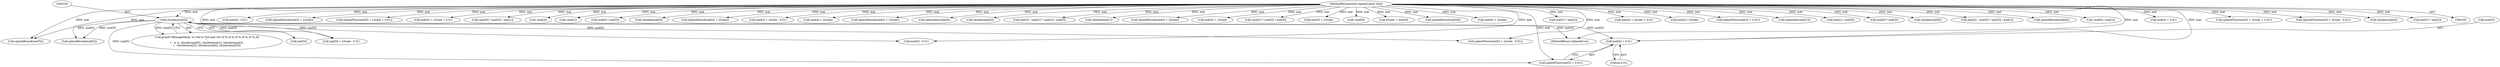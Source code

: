 digraph "0_poppler_9cf2325fb22f812b31858e519411f57747d39bd8_1@array" {
"1000503" [label="(Call,mat[5] + 0.01)"];
"1000204" [label="(Call,(double)mat[5])"];
"1000105" [label="(MethodParameterIn,SplashCoord *mat)"];
"1000388" [label="(Call,mat[4] - 0.01)"];
"1000175" [label="(Call,printf(\"fillImageMask: w=%d h=%d mat=[%.2f %.2f %.2f %.2f %.2f %.2f]\n\",\n\t   w, h, (double)mat[0], (double)mat[1], (double)mat[2],\n\t   (double)mat[3], (double)mat[4], (double)mat[5]))"];
"1000503" [label="(Call,mat[5] + 0.01)"];
"1000467" [label="(Call,splashRound(mat[5] + yScale))"];
"1000490" [label="(Call,splashFloor(mat[5] + yScale + 0.01))"];
"1000491" [label="(Call,mat[5] + yScale + 0.01)"];
"1000267" [label="(Call,(mat[0] * mat[3]) / mat[1])"];
"1000281" [label="(Call,-mat[3])"];
"1000257" [label="(Call,-mat[1])"];
"1000223" [label="(Call,mat[0] * mat[3])"];
"1000194" [label="(Call,(double)mat[3])"];
"1000372" [label="(Call,splashRound(mat[4] + xScale))"];
"1000416" [label="(Call,mat[4] + xScale - 0.01)"];
"1000483" [label="(Call,mat[5] - 0.01)"];
"1000373" [label="(Call,mat[4] + xScale)"];
"1000448" [label="(Call,splashRound(mat[5] + yScale))"];
"1000206" [label="(Call,mat[5])"];
"1000248" [label="(Call,splashAbs(mat[0]))"];
"1000502" [label="(Call,splashFloor(mat[5] + 0.01))"];
"1000204" [label="(Call,(double)mat[5])"];
"1000189" [label="(Call,(double)mat[2])"];
"1000504" [label="(Call,mat[5])"];
"1000305" [label="(Call,mat[3] - (mat[1] * mat[2]) / mat[0])"];
"1000184" [label="(Call,(double)mat[1])"];
"1000353" [label="(Call,splashRound(mat[4] + xScale))"];
"1000468" [label="(Call,mat[5] + yScale)"];
"1000309" [label="(Call,(mat[1] * mat[2]) / mat[0])"];
"1000449" [label="(Call,mat[5] + yScale)"];
"1000289" [label="(Call,-mat[0])"];
"1000298" [label="(Call,xScale = mat[0])"];
"1000346" [label="(Call,splashRound(mat[4]))"];
"1000354" [label="(Call,mat[4] + xScale)"];
"1000460" [label="(Call,splashRound(mat[5]))"];
"1000441" [label="(Call,splashRound(mat[5]))"];
"1000230" [label="(Call,mat[1] * mat[2])"];
"1000511" [label="(Call,mat[5] + yScale - 0.01)"];
"1000396" [label="(Call,mat[4] + xScale + 0.01)"];
"1000322" [label="(Call,mat[2] / yScale)"];
"1000407" [label="(Call,splashFloor(mat[4] + 0.01))"];
"1000244" [label="(Call,splashAbs(mat[1]))"];
"1000329" [label="(Call,mat[1] / mat[0])"];
"1000507" [label="(Literal,0.01)"];
"1000268" [label="(Call,mat[0] * mat[3])"];
"1000179" [label="(Call,(double)mat[0])"];
"1000263" [label="(Call,mat[2] - (mat[0] * mat[3]) / mat[1])"];
"1000365" [label="(Call,splashRound(mat[4]))"];
"1000288" [label="(Call,-mat[0] / mat[1])"];
"1000510" [label="(Call,splashFloor(mat[5] + yScale - 0.01))"];
"1000408" [label="(Call,mat[4] + 0.01)"];
"1000105" [label="(MethodParameterIn,SplashCoord *mat)"];
"1001279" [label="(MethodReturn,SplashError)"];
"1000395" [label="(Call,splashFloor(mat[4] + xScale + 0.01))"];
"1000415" [label="(Call,splashFloor(mat[4] + xScale - 0.01))"];
"1000199" [label="(Call,(double)mat[4])"];
"1000310" [label="(Call,mat[1] * mat[2])"];
"1000503" -> "1000502"  [label="AST: "];
"1000503" -> "1000507"  [label="CFG: "];
"1000504" -> "1000503"  [label="AST: "];
"1000507" -> "1000503"  [label="AST: "];
"1000502" -> "1000503"  [label="CFG: "];
"1000204" -> "1000503"  [label="DDG: mat[5]"];
"1000105" -> "1000503"  [label="DDG: mat"];
"1000204" -> "1000175"  [label="AST: "];
"1000204" -> "1000206"  [label="CFG: "];
"1000205" -> "1000204"  [label="AST: "];
"1000206" -> "1000204"  [label="AST: "];
"1000175" -> "1000204"  [label="CFG: "];
"1000204" -> "1001279"  [label="DDG: mat[5]"];
"1000204" -> "1000175"  [label="DDG: mat[5]"];
"1000105" -> "1000204"  [label="DDG: mat"];
"1000204" -> "1000441"  [label="DDG: mat[5]"];
"1000204" -> "1000460"  [label="DDG: mat[5]"];
"1000204" -> "1000483"  [label="DDG: mat[5]"];
"1000204" -> "1000502"  [label="DDG: mat[5]"];
"1000204" -> "1000510"  [label="DDG: mat[5]"];
"1000204" -> "1000511"  [label="DDG: mat[5]"];
"1000105" -> "1000100"  [label="AST: "];
"1000105" -> "1001279"  [label="DDG: mat"];
"1000105" -> "1000179"  [label="DDG: mat"];
"1000105" -> "1000184"  [label="DDG: mat"];
"1000105" -> "1000189"  [label="DDG: mat"];
"1000105" -> "1000194"  [label="DDG: mat"];
"1000105" -> "1000199"  [label="DDG: mat"];
"1000105" -> "1000223"  [label="DDG: mat"];
"1000105" -> "1000230"  [label="DDG: mat"];
"1000105" -> "1000244"  [label="DDG: mat"];
"1000105" -> "1000248"  [label="DDG: mat"];
"1000105" -> "1000257"  [label="DDG: mat"];
"1000105" -> "1000263"  [label="DDG: mat"];
"1000105" -> "1000268"  [label="DDG: mat"];
"1000105" -> "1000267"  [label="DDG: mat"];
"1000105" -> "1000281"  [label="DDG: mat"];
"1000105" -> "1000289"  [label="DDG: mat"];
"1000105" -> "1000288"  [label="DDG: mat"];
"1000105" -> "1000298"  [label="DDG: mat"];
"1000105" -> "1000305"  [label="DDG: mat"];
"1000105" -> "1000310"  [label="DDG: mat"];
"1000105" -> "1000309"  [label="DDG: mat"];
"1000105" -> "1000322"  [label="DDG: mat"];
"1000105" -> "1000329"  [label="DDG: mat"];
"1000105" -> "1000346"  [label="DDG: mat"];
"1000105" -> "1000353"  [label="DDG: mat"];
"1000105" -> "1000354"  [label="DDG: mat"];
"1000105" -> "1000365"  [label="DDG: mat"];
"1000105" -> "1000372"  [label="DDG: mat"];
"1000105" -> "1000373"  [label="DDG: mat"];
"1000105" -> "1000388"  [label="DDG: mat"];
"1000105" -> "1000395"  [label="DDG: mat"];
"1000105" -> "1000396"  [label="DDG: mat"];
"1000105" -> "1000407"  [label="DDG: mat"];
"1000105" -> "1000408"  [label="DDG: mat"];
"1000105" -> "1000415"  [label="DDG: mat"];
"1000105" -> "1000416"  [label="DDG: mat"];
"1000105" -> "1000441"  [label="DDG: mat"];
"1000105" -> "1000448"  [label="DDG: mat"];
"1000105" -> "1000449"  [label="DDG: mat"];
"1000105" -> "1000460"  [label="DDG: mat"];
"1000105" -> "1000467"  [label="DDG: mat"];
"1000105" -> "1000468"  [label="DDG: mat"];
"1000105" -> "1000483"  [label="DDG: mat"];
"1000105" -> "1000490"  [label="DDG: mat"];
"1000105" -> "1000491"  [label="DDG: mat"];
"1000105" -> "1000502"  [label="DDG: mat"];
"1000105" -> "1000510"  [label="DDG: mat"];
"1000105" -> "1000511"  [label="DDG: mat"];
}
